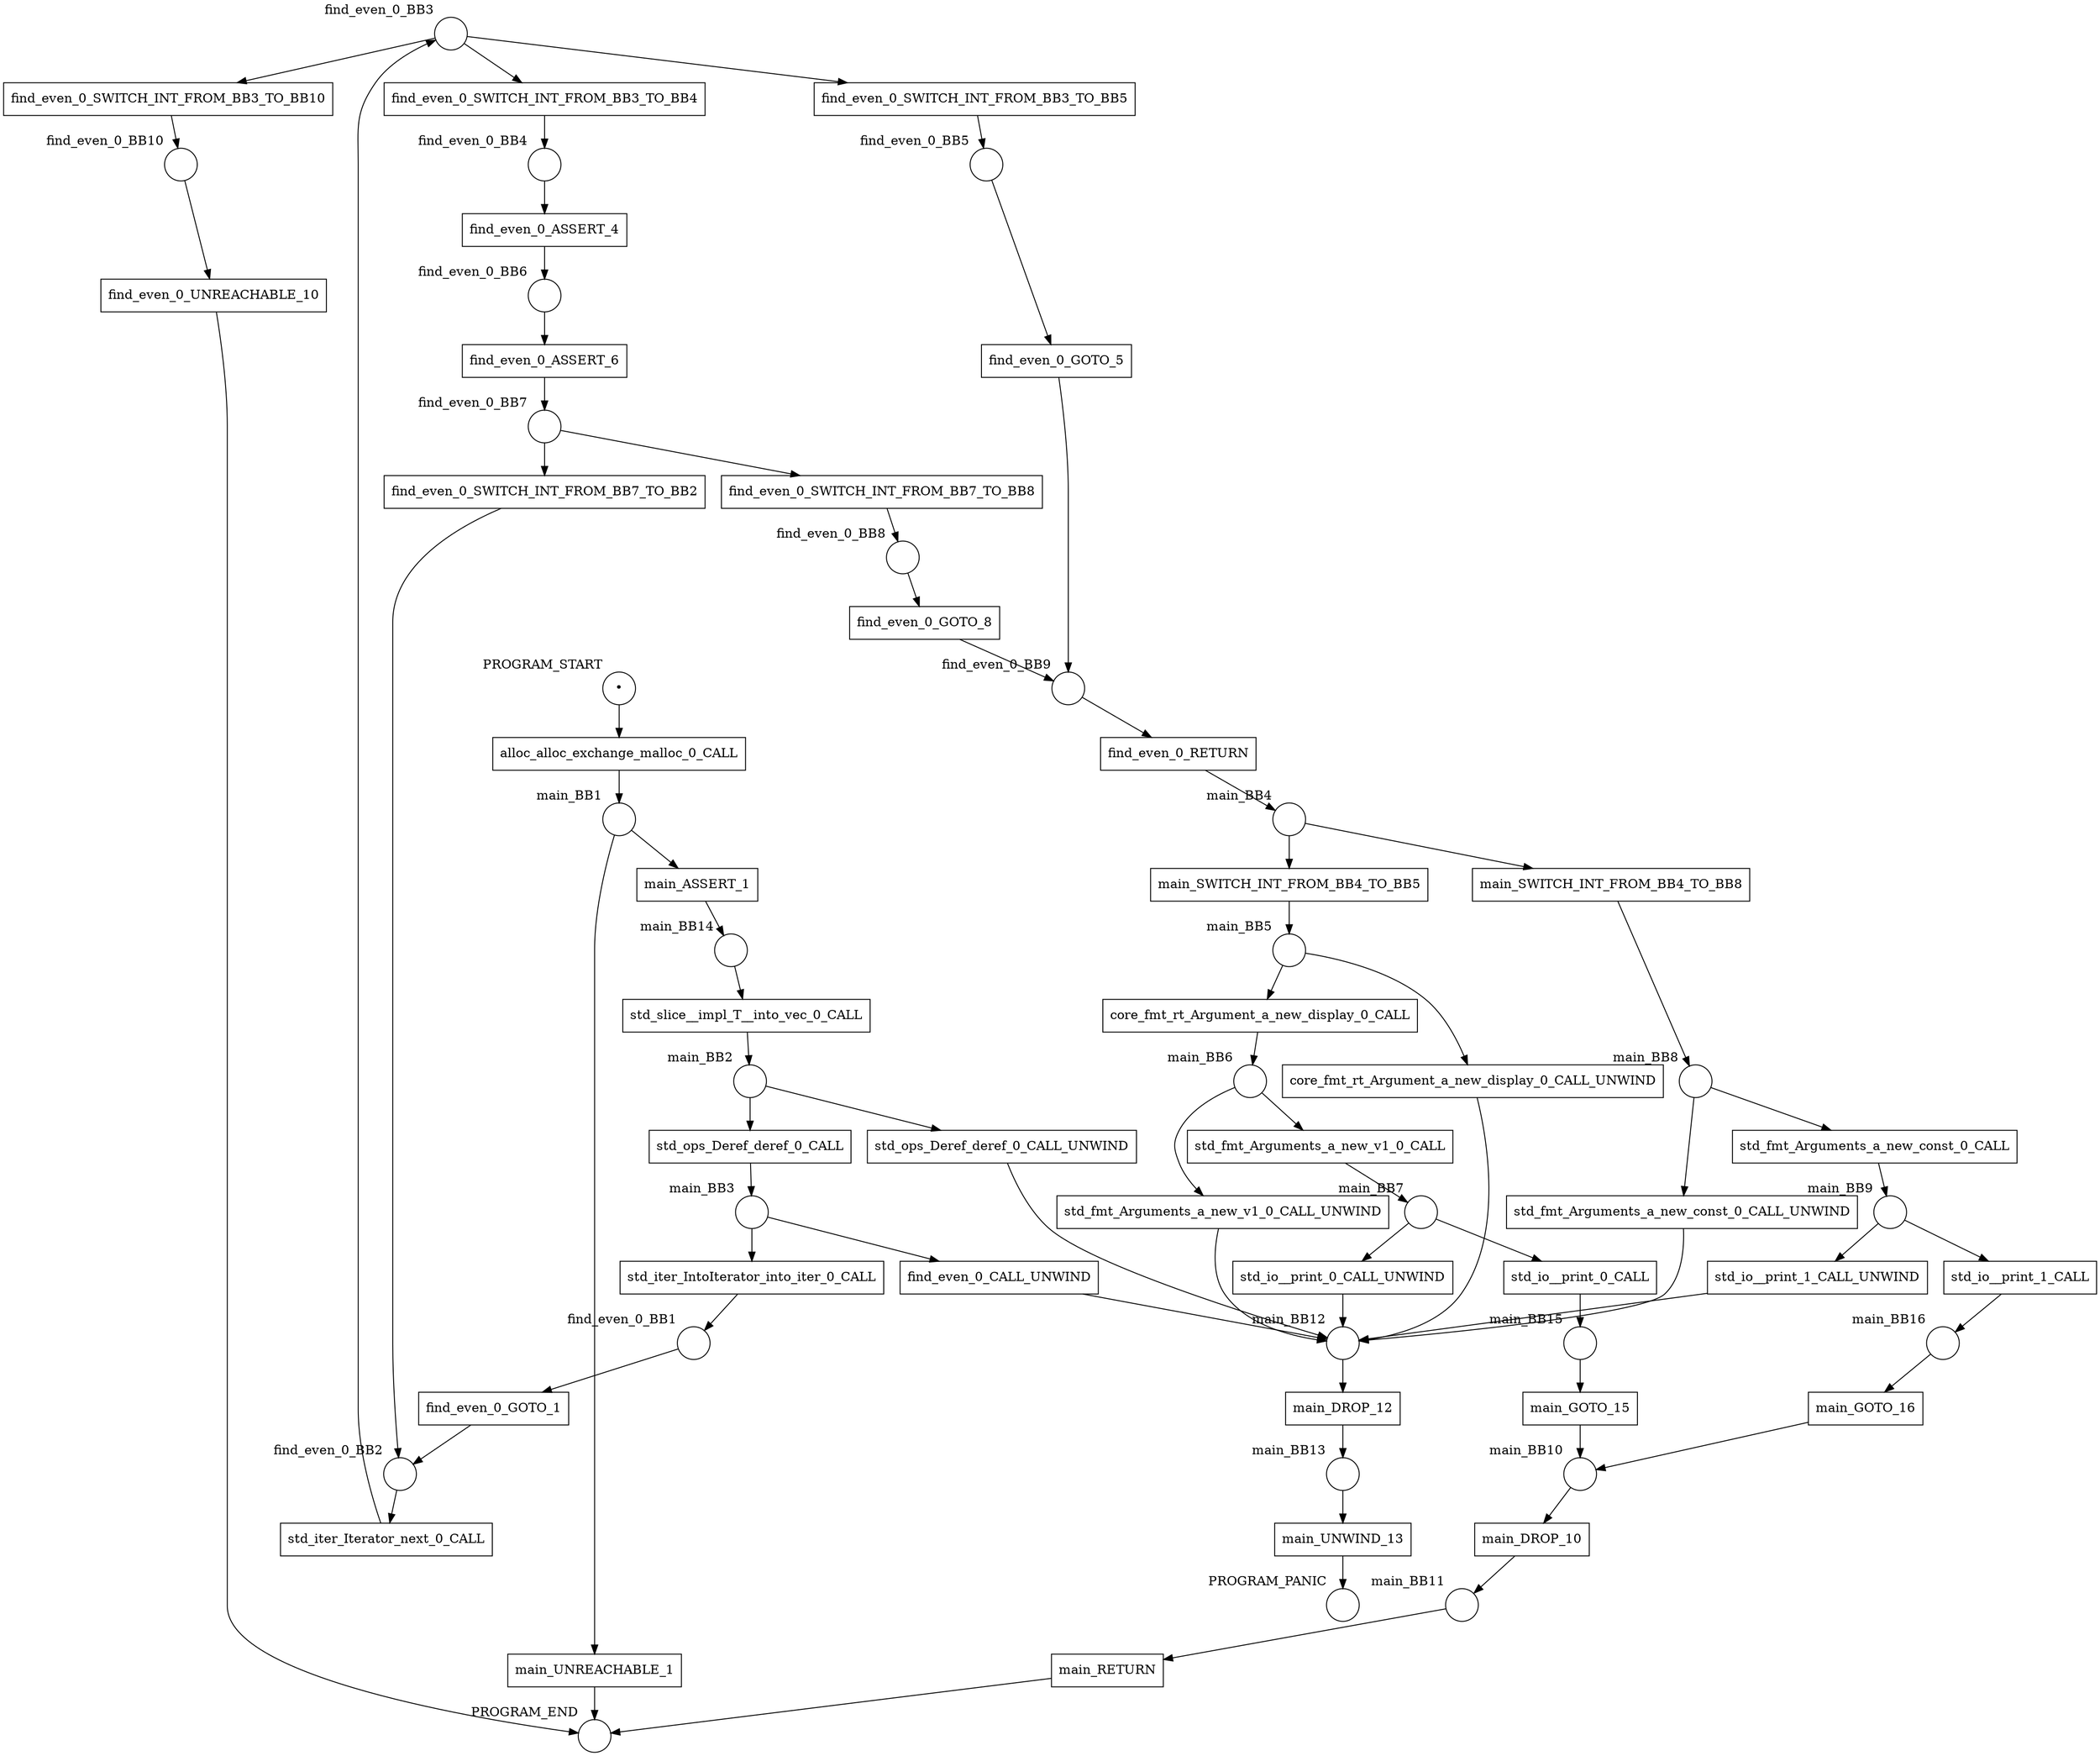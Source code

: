 digraph petrinet {
    PROGRAM_END [shape="circle" xlabel="PROGRAM_END" label=""];
    PROGRAM_PANIC [shape="circle" xlabel="PROGRAM_PANIC" label=""];
    PROGRAM_START [shape="circle" xlabel="PROGRAM_START" label="•"];
    find_even_0_BB1 [shape="circle" xlabel="find_even_0_BB1" label=""];
    find_even_0_BB10 [shape="circle" xlabel="find_even_0_BB10" label=""];
    find_even_0_BB2 [shape="circle" xlabel="find_even_0_BB2" label=""];
    find_even_0_BB3 [shape="circle" xlabel="find_even_0_BB3" label=""];
    find_even_0_BB4 [shape="circle" xlabel="find_even_0_BB4" label=""];
    find_even_0_BB5 [shape="circle" xlabel="find_even_0_BB5" label=""];
    find_even_0_BB6 [shape="circle" xlabel="find_even_0_BB6" label=""];
    find_even_0_BB7 [shape="circle" xlabel="find_even_0_BB7" label=""];
    find_even_0_BB8 [shape="circle" xlabel="find_even_0_BB8" label=""];
    find_even_0_BB9 [shape="circle" xlabel="find_even_0_BB9" label=""];
    main_BB1 [shape="circle" xlabel="main_BB1" label=""];
    main_BB10 [shape="circle" xlabel="main_BB10" label=""];
    main_BB11 [shape="circle" xlabel="main_BB11" label=""];
    main_BB12 [shape="circle" xlabel="main_BB12" label=""];
    main_BB13 [shape="circle" xlabel="main_BB13" label=""];
    main_BB14 [shape="circle" xlabel="main_BB14" label=""];
    main_BB15 [shape="circle" xlabel="main_BB15" label=""];
    main_BB16 [shape="circle" xlabel="main_BB16" label=""];
    main_BB2 [shape="circle" xlabel="main_BB2" label=""];
    main_BB3 [shape="circle" xlabel="main_BB3" label=""];
    main_BB4 [shape="circle" xlabel="main_BB4" label=""];
    main_BB5 [shape="circle" xlabel="main_BB5" label=""];
    main_BB6 [shape="circle" xlabel="main_BB6" label=""];
    main_BB7 [shape="circle" xlabel="main_BB7" label=""];
    main_BB8 [shape="circle" xlabel="main_BB8" label=""];
    main_BB9 [shape="circle" xlabel="main_BB9" label=""];
    alloc_alloc_exchange_malloc_0_CALL [shape="box" xlabel="" label="alloc_alloc_exchange_malloc_0_CALL"];
    core_fmt_rt_Argument_a_new_display_0_CALL [shape="box" xlabel="" label="core_fmt_rt_Argument_a_new_display_0_CALL"];
    core_fmt_rt_Argument_a_new_display_0_CALL_UNWIND [shape="box" xlabel="" label="core_fmt_rt_Argument_a_new_display_0_CALL_UNWIND"];
    find_even_0_ASSERT_4 [shape="box" xlabel="" label="find_even_0_ASSERT_4"];
    find_even_0_ASSERT_6 [shape="box" xlabel="" label="find_even_0_ASSERT_6"];
    find_even_0_CALL_UNWIND [shape="box" xlabel="" label="find_even_0_CALL_UNWIND"];
    find_even_0_GOTO_1 [shape="box" xlabel="" label="find_even_0_GOTO_1"];
    find_even_0_GOTO_5 [shape="box" xlabel="" label="find_even_0_GOTO_5"];
    find_even_0_GOTO_8 [shape="box" xlabel="" label="find_even_0_GOTO_8"];
    find_even_0_RETURN [shape="box" xlabel="" label="find_even_0_RETURN"];
    find_even_0_SWITCH_INT_FROM_BB3_TO_BB10 [shape="box" xlabel="" label="find_even_0_SWITCH_INT_FROM_BB3_TO_BB10"];
    find_even_0_SWITCH_INT_FROM_BB3_TO_BB4 [shape="box" xlabel="" label="find_even_0_SWITCH_INT_FROM_BB3_TO_BB4"];
    find_even_0_SWITCH_INT_FROM_BB3_TO_BB5 [shape="box" xlabel="" label="find_even_0_SWITCH_INT_FROM_BB3_TO_BB5"];
    find_even_0_SWITCH_INT_FROM_BB7_TO_BB2 [shape="box" xlabel="" label="find_even_0_SWITCH_INT_FROM_BB7_TO_BB2"];
    find_even_0_SWITCH_INT_FROM_BB7_TO_BB8 [shape="box" xlabel="" label="find_even_0_SWITCH_INT_FROM_BB7_TO_BB8"];
    find_even_0_UNREACHABLE_10 [shape="box" xlabel="" label="find_even_0_UNREACHABLE_10"];
    main_ASSERT_1 [shape="box" xlabel="" label="main_ASSERT_1"];
    main_DROP_10 [shape="box" xlabel="" label="main_DROP_10"];
    main_DROP_12 [shape="box" xlabel="" label="main_DROP_12"];
    main_GOTO_15 [shape="box" xlabel="" label="main_GOTO_15"];
    main_GOTO_16 [shape="box" xlabel="" label="main_GOTO_16"];
    main_RETURN [shape="box" xlabel="" label="main_RETURN"];
    main_SWITCH_INT_FROM_BB4_TO_BB5 [shape="box" xlabel="" label="main_SWITCH_INT_FROM_BB4_TO_BB5"];
    main_SWITCH_INT_FROM_BB4_TO_BB8 [shape="box" xlabel="" label="main_SWITCH_INT_FROM_BB4_TO_BB8"];
    main_UNREACHABLE_1 [shape="box" xlabel="" label="main_UNREACHABLE_1"];
    main_UNWIND_13 [shape="box" xlabel="" label="main_UNWIND_13"];
    std_fmt_Arguments_a_new_const_0_CALL [shape="box" xlabel="" label="std_fmt_Arguments_a_new_const_0_CALL"];
    std_fmt_Arguments_a_new_const_0_CALL_UNWIND [shape="box" xlabel="" label="std_fmt_Arguments_a_new_const_0_CALL_UNWIND"];
    std_fmt_Arguments_a_new_v1_0_CALL [shape="box" xlabel="" label="std_fmt_Arguments_a_new_v1_0_CALL"];
    std_fmt_Arguments_a_new_v1_0_CALL_UNWIND [shape="box" xlabel="" label="std_fmt_Arguments_a_new_v1_0_CALL_UNWIND"];
    std_io__print_0_CALL [shape="box" xlabel="" label="std_io__print_0_CALL"];
    std_io__print_0_CALL_UNWIND [shape="box" xlabel="" label="std_io__print_0_CALL_UNWIND"];
    std_io__print_1_CALL [shape="box" xlabel="" label="std_io__print_1_CALL"];
    std_io__print_1_CALL_UNWIND [shape="box" xlabel="" label="std_io__print_1_CALL_UNWIND"];
    std_iter_IntoIterator_into_iter_0_CALL [shape="box" xlabel="" label="std_iter_IntoIterator_into_iter_0_CALL"];
    std_iter_Iterator_next_0_CALL [shape="box" xlabel="" label="std_iter_Iterator_next_0_CALL"];
    std_ops_Deref_deref_0_CALL [shape="box" xlabel="" label="std_ops_Deref_deref_0_CALL"];
    std_ops_Deref_deref_0_CALL_UNWIND [shape="box" xlabel="" label="std_ops_Deref_deref_0_CALL_UNWIND"];
    std_slice__impl_T__into_vec_0_CALL [shape="box" xlabel="" label="std_slice__impl_T__into_vec_0_CALL"];
    PROGRAM_START -> alloc_alloc_exchange_malloc_0_CALL;
    find_even_0_BB1 -> find_even_0_GOTO_1;
    find_even_0_BB10 -> find_even_0_UNREACHABLE_10;
    find_even_0_BB2 -> std_iter_Iterator_next_0_CALL;
    find_even_0_BB3 -> find_even_0_SWITCH_INT_FROM_BB3_TO_BB10;
    find_even_0_BB3 -> find_even_0_SWITCH_INT_FROM_BB3_TO_BB4;
    find_even_0_BB3 -> find_even_0_SWITCH_INT_FROM_BB3_TO_BB5;
    find_even_0_BB4 -> find_even_0_ASSERT_4;
    find_even_0_BB5 -> find_even_0_GOTO_5;
    find_even_0_BB6 -> find_even_0_ASSERT_6;
    find_even_0_BB7 -> find_even_0_SWITCH_INT_FROM_BB7_TO_BB2;
    find_even_0_BB7 -> find_even_0_SWITCH_INT_FROM_BB7_TO_BB8;
    find_even_0_BB8 -> find_even_0_GOTO_8;
    find_even_0_BB9 -> find_even_0_RETURN;
    main_BB1 -> main_ASSERT_1;
    main_BB1 -> main_UNREACHABLE_1;
    main_BB10 -> main_DROP_10;
    main_BB11 -> main_RETURN;
    main_BB12 -> main_DROP_12;
    main_BB13 -> main_UNWIND_13;
    main_BB14 -> std_slice__impl_T__into_vec_0_CALL;
    main_BB15 -> main_GOTO_15;
    main_BB16 -> main_GOTO_16;
    main_BB2 -> std_ops_Deref_deref_0_CALL;
    main_BB2 -> std_ops_Deref_deref_0_CALL_UNWIND;
    main_BB3 -> find_even_0_CALL_UNWIND;
    main_BB3 -> std_iter_IntoIterator_into_iter_0_CALL;
    main_BB4 -> main_SWITCH_INT_FROM_BB4_TO_BB5;
    main_BB4 -> main_SWITCH_INT_FROM_BB4_TO_BB8;
    main_BB5 -> core_fmt_rt_Argument_a_new_display_0_CALL;
    main_BB5 -> core_fmt_rt_Argument_a_new_display_0_CALL_UNWIND;
    main_BB6 -> std_fmt_Arguments_a_new_v1_0_CALL;
    main_BB6 -> std_fmt_Arguments_a_new_v1_0_CALL_UNWIND;
    main_BB7 -> std_io__print_0_CALL;
    main_BB7 -> std_io__print_0_CALL_UNWIND;
    main_BB8 -> std_fmt_Arguments_a_new_const_0_CALL;
    main_BB8 -> std_fmt_Arguments_a_new_const_0_CALL_UNWIND;
    main_BB9 -> std_io__print_1_CALL;
    main_BB9 -> std_io__print_1_CALL_UNWIND;
    alloc_alloc_exchange_malloc_0_CALL -> main_BB1;
    core_fmt_rt_Argument_a_new_display_0_CALL -> main_BB6;
    core_fmt_rt_Argument_a_new_display_0_CALL_UNWIND -> main_BB12;
    find_even_0_ASSERT_4 -> find_even_0_BB6;
    find_even_0_ASSERT_6 -> find_even_0_BB7;
    find_even_0_CALL_UNWIND -> main_BB12;
    find_even_0_GOTO_1 -> find_even_0_BB2;
    find_even_0_GOTO_5 -> find_even_0_BB9;
    find_even_0_GOTO_8 -> find_even_0_BB9;
    find_even_0_RETURN -> main_BB4;
    find_even_0_SWITCH_INT_FROM_BB3_TO_BB10 -> find_even_0_BB10;
    find_even_0_SWITCH_INT_FROM_BB3_TO_BB4 -> find_even_0_BB4;
    find_even_0_SWITCH_INT_FROM_BB3_TO_BB5 -> find_even_0_BB5;
    find_even_0_SWITCH_INT_FROM_BB7_TO_BB2 -> find_even_0_BB2;
    find_even_0_SWITCH_INT_FROM_BB7_TO_BB8 -> find_even_0_BB8;
    find_even_0_UNREACHABLE_10 -> PROGRAM_END;
    main_ASSERT_1 -> main_BB14;
    main_DROP_10 -> main_BB11;
    main_DROP_12 -> main_BB13;
    main_GOTO_15 -> main_BB10;
    main_GOTO_16 -> main_BB10;
    main_RETURN -> PROGRAM_END;
    main_SWITCH_INT_FROM_BB4_TO_BB5 -> main_BB5;
    main_SWITCH_INT_FROM_BB4_TO_BB8 -> main_BB8;
    main_UNREACHABLE_1 -> PROGRAM_END;
    main_UNWIND_13 -> PROGRAM_PANIC;
    std_fmt_Arguments_a_new_const_0_CALL -> main_BB9;
    std_fmt_Arguments_a_new_const_0_CALL_UNWIND -> main_BB12;
    std_fmt_Arguments_a_new_v1_0_CALL -> main_BB7;
    std_fmt_Arguments_a_new_v1_0_CALL_UNWIND -> main_BB12;
    std_io__print_0_CALL -> main_BB15;
    std_io__print_0_CALL_UNWIND -> main_BB12;
    std_io__print_1_CALL -> main_BB16;
    std_io__print_1_CALL_UNWIND -> main_BB12;
    std_iter_IntoIterator_into_iter_0_CALL -> find_even_0_BB1;
    std_iter_Iterator_next_0_CALL -> find_even_0_BB3;
    std_ops_Deref_deref_0_CALL -> main_BB3;
    std_ops_Deref_deref_0_CALL_UNWIND -> main_BB12;
    std_slice__impl_T__into_vec_0_CALL -> main_BB2;
}

